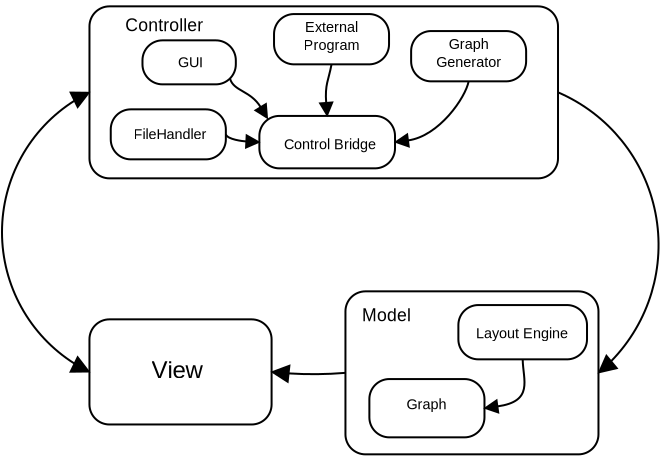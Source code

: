 <?xml version="1.0" encoding="UTF-8"?>
<dia:diagram xmlns:dia="http://www.lysator.liu.se/~alla/dia/"><dia:layer name="Background" visible="true"><dia:object type="Standard - Box" version="0" id="O0"><dia:attribute name="obj_pos"><dia:point val="4.769,1.512"/></dia:attribute><dia:attribute name="obj_bb"><dia:rectangle val="4.719,1.462;28.247,10.162"/></dia:attribute><dia:attribute name="elem_corner"><dia:point val="4.769,1.512"/></dia:attribute><dia:attribute name="elem_width"><dia:real val="23.427"/></dia:attribute><dia:attribute name="elem_height"><dia:real val="8.6"/></dia:attribute><dia:attribute name="show_background"><dia:boolean val="true"/></dia:attribute><dia:attribute name="corner_radius"><dia:real val="1"/></dia:attribute></dia:object><dia:object type="Standard - Text" version="0" id="O1"><dia:attribute name="obj_pos"><dia:point val="8.469,2.762"/></dia:attribute><dia:attribute name="obj_bb"><dia:rectangle val="6.719,1.912;10.219,3.312"/></dia:attribute><dia:attribute name="text"><dia:composite type="text"><dia:attribute name="string"><dia:string>#Controller#</dia:string></dia:attribute><dia:attribute name="font"><dia:font family="arial" style="0" name="Helvetica"/></dia:attribute><dia:attribute name="height"><dia:real val="1.1"/></dia:attribute><dia:attribute name="pos"><dia:point val="8.469,2.762"/></dia:attribute><dia:attribute name="color"><dia:color val="#000000"/></dia:attribute><dia:attribute name="alignment"><dia:enum val="1"/></dia:attribute></dia:composite></dia:attribute></dia:object><dia:object type="Standard - Box" version="0" id="O2"><dia:attribute name="obj_pos"><dia:point val="17.568,15.762"/></dia:attribute><dia:attribute name="obj_bb"><dia:rectangle val="17.518,15.712;30.269,23.962"/></dia:attribute><dia:attribute name="elem_corner"><dia:point val="17.568,15.762"/></dia:attribute><dia:attribute name="elem_width"><dia:real val="12.651"/></dia:attribute><dia:attribute name="elem_height"><dia:real val="8.15"/></dia:attribute><dia:attribute name="show_background"><dia:boolean val="true"/></dia:attribute><dia:attribute name="corner_radius"><dia:real val="1"/></dia:attribute></dia:object><dia:object type="Standard - Text" version="0" id="O3"><dia:attribute name="obj_pos"><dia:point val="19.619,17.262"/></dia:attribute><dia:attribute name="obj_bb"><dia:rectangle val="18.519,16.412;20.719,17.812"/></dia:attribute><dia:attribute name="text"><dia:composite type="text"><dia:attribute name="string"><dia:string>#Model#</dia:string></dia:attribute><dia:attribute name="font"><dia:font family="arial" style="0" name="Helvetica"/></dia:attribute><dia:attribute name="height"><dia:real val="1.1"/></dia:attribute><dia:attribute name="pos"><dia:point val="19.619,17.262"/></dia:attribute><dia:attribute name="color"><dia:color val="#000000"/></dia:attribute><dia:attribute name="alignment"><dia:enum val="1"/></dia:attribute></dia:composite></dia:attribute></dia:object><dia:object type="Standard - Box" version="0" id="O4"><dia:attribute name="obj_pos"><dia:point val="4.768,17.162"/></dia:attribute><dia:attribute name="obj_bb"><dia:rectangle val="4.718,17.112;13.925,22.47"/></dia:attribute><dia:attribute name="elem_corner"><dia:point val="4.768,17.162"/></dia:attribute><dia:attribute name="elem_width"><dia:real val="9.107"/></dia:attribute><dia:attribute name="elem_height"><dia:real val="5.257"/></dia:attribute><dia:attribute name="show_background"><dia:boolean val="true"/></dia:attribute><dia:attribute name="corner_radius"><dia:real val="1"/></dia:attribute></dia:object><dia:object type="Standard - Text" version="0" id="O5"><dia:attribute name="obj_pos"><dia:point val="9.147,20.112"/></dia:attribute><dia:attribute name="obj_bb"><dia:rectangle val="7.947,19.012;10.347,20.912"/></dia:attribute><dia:attribute name="text"><dia:composite type="text"><dia:attribute name="string"><dia:string>#View#</dia:string></dia:attribute><dia:attribute name="font"><dia:font family="arial" style="0" name="Helvetica"/></dia:attribute><dia:attribute name="height"><dia:real val="1.5"/></dia:attribute><dia:attribute name="pos"><dia:point val="9.147,20.112"/></dia:attribute><dia:attribute name="color"><dia:color val="#000000"/></dia:attribute><dia:attribute name="alignment"><dia:enum val="1"/></dia:attribute></dia:composite></dia:attribute></dia:object><dia:object type="Standard - Arc" version="0" id="O6"><dia:attribute name="obj_pos"><dia:point val="28.197,5.812"/></dia:attribute><dia:attribute name="obj_bb"><dia:rectangle val="28.14,5.756;33.273,20.001"/></dia:attribute><dia:attribute name="conn_endpoints"><dia:point val="28.197,5.812"/><dia:point val="30.219,19.837"/></dia:attribute><dia:attribute name="curve_distance"><dia:real val="-3.971"/></dia:attribute><dia:attribute name="end_arrow"><dia:enum val="3"/></dia:attribute><dia:attribute name="end_arrow_length"><dia:real val="0.8"/></dia:attribute><dia:attribute name="end_arrow_width"><dia:real val="0.8"/></dia:attribute><dia:connections><dia:connection handle="0" to="O0" connection="4"/><dia:connection handle="1" to="O2" connection="4"/></dia:connections></dia:object><dia:object type="Standard - Arc" version="0" id="O7"><dia:attribute name="obj_pos"><dia:point val="4.769,5.812"/></dia:attribute><dia:attribute name="obj_bb"><dia:rectangle val="0.345,5.762;5.569,19.841"/></dia:attribute><dia:attribute name="conn_endpoints"><dia:point val="4.769,5.812"/><dia:point val="4.768,19.791"/></dia:attribute><dia:attribute name="curve_distance"><dia:real val="4.373"/></dia:attribute><dia:attribute name="start_arrow"><dia:enum val="3"/></dia:attribute><dia:attribute name="start_arrow_length"><dia:real val="0.8"/></dia:attribute><dia:attribute name="start_arrow_width"><dia:real val="0.8"/></dia:attribute><dia:attribute name="end_arrow"><dia:enum val="3"/></dia:attribute><dia:attribute name="end_arrow_length"><dia:real val="0.8"/></dia:attribute><dia:attribute name="end_arrow_width"><dia:real val="0.8"/></dia:attribute><dia:connections><dia:connection handle="0" to="O0" connection="3"/><dia:connection handle="1" to="O4" connection="3"/></dia:connections></dia:object><dia:object type="Standard - Arc" version="0" id="O8"><dia:attribute name="obj_pos"><dia:point val="17.568,19.837"/></dia:attribute><dia:attribute name="obj_bb"><dia:rectangle val="13.815,18.99;17.619,19.954"/></dia:attribute><dia:attribute name="conn_endpoints"><dia:point val="17.568,19.837"/><dia:point val="13.875,19.791"/></dia:attribute><dia:attribute name="curve_distance"><dia:real val="-0.088"/></dia:attribute><dia:attribute name="end_arrow"><dia:enum val="3"/></dia:attribute><dia:attribute name="end_arrow_length"><dia:real val="0.8"/></dia:attribute><dia:attribute name="end_arrow_width"><dia:real val="0.8"/></dia:attribute><dia:connections><dia:connection handle="0" to="O2" connection="3"/><dia:connection handle="1" to="O4" connection="4"/></dia:connections></dia:object><dia:object type="Standard - Box" version="0" id="O9"><dia:attribute name="obj_pos"><dia:point val="18.764,20.147"/></dia:attribute><dia:attribute name="obj_bb"><dia:rectangle val="18.714,20.097;24.569,23.112"/></dia:attribute><dia:attribute name="elem_corner"><dia:point val="18.764,20.147"/></dia:attribute><dia:attribute name="elem_width"><dia:real val="5.755"/></dia:attribute><dia:attribute name="elem_height"><dia:real val="2.915"/></dia:attribute><dia:attribute name="show_background"><dia:boolean val="true"/></dia:attribute><dia:attribute name="corner_radius"><dia:real val="1"/></dia:attribute></dia:object><dia:object type="Standard - Box" version="0" id="O10"><dia:attribute name="obj_pos"><dia:point val="23.214,16.447"/></dia:attribute><dia:attribute name="obj_bb"><dia:rectangle val="23.164,16.397;29.697,19.212"/></dia:attribute><dia:attribute name="elem_corner"><dia:point val="23.214,16.447"/></dia:attribute><dia:attribute name="elem_width"><dia:real val="6.432"/></dia:attribute><dia:attribute name="elem_height"><dia:real val="2.715"/></dia:attribute><dia:attribute name="show_background"><dia:boolean val="true"/></dia:attribute><dia:attribute name="corner_radius"><dia:real val="1"/></dia:attribute></dia:object><dia:object type="Standard - Text" version="0" id="O11"><dia:attribute name="obj_pos"><dia:point val="26.397,18.112"/></dia:attribute><dia:attribute name="obj_bb"><dia:rectangle val="24.322,17.412;28.472,18.562"/></dia:attribute><dia:attribute name="text"><dia:composite type="text"><dia:attribute name="string"><dia:string>#Layout Engine#</dia:string></dia:attribute><dia:attribute name="font"><dia:font family="arial" style="0" name="Helvetica"/></dia:attribute><dia:attribute name="height"><dia:real val="0.9"/></dia:attribute><dia:attribute name="pos"><dia:point val="26.397,18.112"/></dia:attribute><dia:attribute name="color"><dia:color val="#000000"/></dia:attribute><dia:attribute name="alignment"><dia:enum val="1"/></dia:attribute></dia:composite></dia:attribute></dia:object><dia:object type="Standard - Text" version="0" id="O12"><dia:attribute name="obj_pos"><dia:point val="21.619,21.662"/></dia:attribute><dia:attribute name="obj_bb"><dia:rectangle val="20.744,20.962;22.494,22.112"/></dia:attribute><dia:attribute name="text"><dia:composite type="text"><dia:attribute name="string"><dia:string>#Graph#</dia:string></dia:attribute><dia:attribute name="font"><dia:font family="arial" style="0" name="Helvetica"/></dia:attribute><dia:attribute name="height"><dia:real val="0.9"/></dia:attribute><dia:attribute name="pos"><dia:point val="21.619,21.662"/></dia:attribute><dia:attribute name="color"><dia:color val="#000000"/></dia:attribute><dia:attribute name="alignment"><dia:enum val="1"/></dia:attribute></dia:composite></dia:attribute></dia:object><dia:object type="Standard - Box" version="0" id="O13"><dia:attribute name="obj_pos"><dia:point val="13.264,6.99"/></dia:attribute><dia:attribute name="obj_bb"><dia:rectangle val="13.214,6.94;20.097,9.662"/></dia:attribute><dia:attribute name="elem_corner"><dia:point val="13.264,6.99"/></dia:attribute><dia:attribute name="elem_width"><dia:real val="6.782"/></dia:attribute><dia:attribute name="elem_height"><dia:real val="2.622"/></dia:attribute><dia:attribute name="show_background"><dia:boolean val="true"/></dia:attribute><dia:attribute name="corner_radius"><dia:real val="1"/></dia:attribute></dia:object><dia:object type="Standard - Box" version="0" id="O14"><dia:attribute name="obj_pos"><dia:point val="13.997,1.897"/></dia:attribute><dia:attribute name="obj_bb"><dia:rectangle val="13.947,1.847;19.797,4.462"/></dia:attribute><dia:attribute name="elem_corner"><dia:point val="13.997,1.897"/></dia:attribute><dia:attribute name="elem_width"><dia:real val="5.75"/></dia:attribute><dia:attribute name="elem_height"><dia:real val="2.515"/></dia:attribute><dia:attribute name="show_background"><dia:boolean val="true"/></dia:attribute><dia:attribute name="corner_radius"><dia:real val="1"/></dia:attribute></dia:object><dia:object type="Standard - Text" version="0" id="O15"><dia:attribute name="obj_pos"><dia:point val="16.872,1.897"/></dia:attribute><dia:attribute name="obj_bb"><dia:rectangle val="15.647,1.197;18.097,4.147"/></dia:attribute><dia:attribute name="text"><dia:composite type="text"><dia:attribute name="string"><dia:string>#
External
Program#</dia:string></dia:attribute><dia:attribute name="font"><dia:font family="arial" style="0" name="Helvetica"/></dia:attribute><dia:attribute name="height"><dia:real val="0.9"/></dia:attribute><dia:attribute name="pos"><dia:point val="16.872,1.897"/></dia:attribute><dia:attribute name="color"><dia:color val="#000000"/></dia:attribute><dia:attribute name="alignment"><dia:enum val="1"/></dia:attribute></dia:composite></dia:attribute><dia:connections><dia:connection handle="0" to="O14" connection="1"/></dia:connections></dia:object><dia:object type="Standard - Text" version="0" id="O16"><dia:attribute name="obj_pos"><dia:point val="16.797,8.662"/></dia:attribute><dia:attribute name="obj_bb"><dia:rectangle val="14.747,7.962;18.847,9.112"/></dia:attribute><dia:attribute name="text"><dia:composite type="text"><dia:attribute name="string"><dia:string>#Control Bridge#</dia:string></dia:attribute><dia:attribute name="font"><dia:font family="arial" style="0" name="Helvetica"/></dia:attribute><dia:attribute name="height"><dia:real val="0.9"/></dia:attribute><dia:attribute name="pos"><dia:point val="16.797,8.662"/></dia:attribute><dia:attribute name="color"><dia:color val="#000000"/></dia:attribute><dia:attribute name="alignment"><dia:enum val="1"/></dia:attribute></dia:composite></dia:attribute></dia:object><dia:object type="Standard - Box" version="0" id="O17"><dia:attribute name="obj_pos"><dia:point val="5.833,6.662"/></dia:attribute><dia:attribute name="obj_bb"><dia:rectangle val="5.783,6.612;11.638,9.212"/></dia:attribute><dia:attribute name="elem_corner"><dia:point val="5.833,6.662"/></dia:attribute><dia:attribute name="elem_width"><dia:real val="5.755"/></dia:attribute><dia:attribute name="elem_height"><dia:real val="2.5"/></dia:attribute><dia:attribute name="show_background"><dia:boolean val="true"/></dia:attribute><dia:attribute name="corner_radius"><dia:real val="1"/></dia:attribute></dia:object><dia:object type="Standard - Text" version="0" id="O18"><dia:attribute name="obj_pos"><dia:point val="8.797,8.162"/></dia:attribute><dia:attribute name="obj_bb"><dia:rectangle val="7.172,7.462;10.422,8.612"/></dia:attribute><dia:attribute name="text"><dia:composite type="text"><dia:attribute name="string"><dia:string>#FileHandler#</dia:string></dia:attribute><dia:attribute name="font"><dia:font family="arial" style="0" name="Helvetica"/></dia:attribute><dia:attribute name="height"><dia:real val="0.9"/></dia:attribute><dia:attribute name="pos"><dia:point val="8.797,8.162"/></dia:attribute><dia:attribute name="color"><dia:color val="#000000"/></dia:attribute><dia:attribute name="alignment"><dia:enum val="1"/></dia:attribute></dia:composite></dia:attribute></dia:object><dia:object type="Standard - Box" version="0" id="O19"><dia:attribute name="obj_pos"><dia:point val="7.419,3.212"/></dia:attribute><dia:attribute name="obj_bb"><dia:rectangle val="7.369,3.162;12.138,5.462"/></dia:attribute><dia:attribute name="elem_corner"><dia:point val="7.419,3.212"/></dia:attribute><dia:attribute name="elem_width"><dia:real val="4.668"/></dia:attribute><dia:attribute name="elem_height"><dia:real val="2.2"/></dia:attribute><dia:attribute name="show_background"><dia:boolean val="true"/></dia:attribute><dia:attribute name="corner_radius"><dia:real val="1"/></dia:attribute></dia:object><dia:object type="Standard - Text" version="0" id="O20"><dia:attribute name="obj_pos"><dia:point val="9.819,4.562"/></dia:attribute><dia:attribute name="obj_bb"><dia:rectangle val="9.244,3.862;10.394,5.012"/></dia:attribute><dia:attribute name="text"><dia:composite type="text"><dia:attribute name="string"><dia:string>#GUI#</dia:string></dia:attribute><dia:attribute name="font"><dia:font family="arial" style="0" name="Helvetica"/></dia:attribute><dia:attribute name="height"><dia:real val="0.9"/></dia:attribute><dia:attribute name="pos"><dia:point val="9.819,4.562"/></dia:attribute><dia:attribute name="color"><dia:color val="#000000"/></dia:attribute><dia:attribute name="alignment"><dia:enum val="1"/></dia:attribute></dia:composite></dia:attribute></dia:object><dia:object type="Standard - BezierLine" version="0" id="O21"><dia:attribute name="obj_pos"><dia:point val="16.872,4.412"/></dia:attribute><dia:attribute name="obj_bb"><dia:rectangle val="16.053,4.354;17.258,7.086"/></dia:attribute><dia:attribute name="bez_points"><dia:point val="16.872,4.412"/><dia:point val="16.724,5.212"/><dia:point val="16.533,5.405"/><dia:point val="16.655,6.99"/></dia:attribute><dia:attribute name="corner_types"><dia:enum val="0"/><dia:enum val="0"/></dia:attribute><dia:attribute name="end_arrow"><dia:enum val="3"/></dia:attribute><dia:attribute name="end_arrow_length"><dia:real val="0.6"/></dia:attribute><dia:attribute name="end_arrow_width"><dia:real val="0.6"/></dia:attribute><dia:connections><dia:connection handle="0" to="O14" connection="6"/><dia:connection handle="3" to="O13" connection="1"/></dia:connections></dia:object><dia:object type="Standard - BezierLine" version="0" id="O22"><dia:attribute name="obj_pos"><dia:point val="11.588,7.912"/></dia:attribute><dia:attribute name="obj_bb"><dia:rectangle val="11.525,7.7;13.345,8.903"/></dia:attribute><dia:attribute name="bez_points"><dia:point val="11.588,7.912"/><dia:point val="11.669,8.17"/><dia:point val="12.447,8.259"/><dia:point val="13.264,8.301"/></dia:attribute><dia:attribute name="corner_types"><dia:enum val="0"/><dia:enum val="0"/></dia:attribute><dia:attribute name="end_arrow"><dia:enum val="3"/></dia:attribute><dia:attribute name="end_arrow_length"><dia:real val="0.6"/></dia:attribute><dia:attribute name="end_arrow_width"><dia:real val="0.6"/></dia:attribute><dia:connections><dia:connection handle="0" to="O17" connection="4"/><dia:connection handle="3" to="O13" connection="3"/></dia:connections></dia:object><dia:object type="Standard - BezierLine" version="0" id="O23"><dia:attribute name="obj_pos"><dia:point val="11.795,5.119"/></dia:attribute><dia:attribute name="obj_bb"><dia:rectangle val="11.734,5.058;14.208,7.466"/></dia:attribute><dia:attribute name="bez_points"><dia:point val="11.795,5.119"/><dia:point val="11.969,5.762"/><dia:point val="12.819,5.712"/><dia:point val="13.669,7.112"/></dia:attribute><dia:attribute name="corner_types"><dia:enum val="0"/><dia:enum val="0"/></dia:attribute><dia:attribute name="end_arrow"><dia:enum val="3"/></dia:attribute><dia:attribute name="end_arrow_length"><dia:real val="0.6"/></dia:attribute><dia:attribute name="end_arrow_width"><dia:real val="0.6"/></dia:attribute><dia:connections><dia:connection handle="0" to="O19" connection="7"/></dia:connections></dia:object><dia:object type="Standard - BezierLine" version="0" id="O24"><dia:attribute name="obj_pos"><dia:point val="26.43,19.162"/></dia:attribute><dia:attribute name="obj_bb"><dia:rectangle val="24.388,19.112;26.543,22.206"/></dia:attribute><dia:attribute name="bez_points"><dia:point val="26.43,19.162"/><dia:point val="26.447,20.212"/><dia:point val="26.997,21.262"/><dia:point val="24.519,21.605"/></dia:attribute><dia:attribute name="corner_types"><dia:enum val="0"/><dia:enum val="0"/></dia:attribute><dia:attribute name="end_arrow"><dia:enum val="3"/></dia:attribute><dia:attribute name="end_arrow_length"><dia:real val="0.6"/></dia:attribute><dia:attribute name="end_arrow_width"><dia:real val="0.6"/></dia:attribute><dia:connections><dia:connection handle="0" to="O10" connection="6"/><dia:connection handle="3" to="O9" connection="4"/></dia:connections></dia:object><dia:object type="Standard - Box" version="0" id="O25"><dia:attribute name="obj_pos"><dia:point val="20.852,2.747"/></dia:attribute><dia:attribute name="obj_bb"><dia:rectangle val="20.802,2.697;26.651,5.312"/></dia:attribute><dia:attribute name="elem_corner"><dia:point val="20.852,2.747"/></dia:attribute><dia:attribute name="elem_width"><dia:real val="5.75"/></dia:attribute><dia:attribute name="elem_height"><dia:real val="2.515"/></dia:attribute><dia:attribute name="show_background"><dia:boolean val="true"/></dia:attribute><dia:attribute name="corner_radius"><dia:real val="1"/></dia:attribute></dia:object><dia:object type="Standard - BezierLine" version="0" id="O26"><dia:attribute name="obj_pos"><dia:point val="23.727,5.262"/></dia:attribute><dia:attribute name="obj_bb"><dia:rectangle val="19.919,5.204;23.785,8.903"/></dia:attribute><dia:attribute name="bez_points"><dia:point val="23.727,5.262"/><dia:point val="23.579,6.062"/><dia:point val="22.247,8.012"/><dia:point val="20.047,8.301"/></dia:attribute><dia:attribute name="corner_types"><dia:enum val="0"/><dia:enum val="0"/></dia:attribute><dia:attribute name="end_arrow"><dia:enum val="3"/></dia:attribute><dia:attribute name="end_arrow_length"><dia:real val="0.6"/></dia:attribute><dia:attribute name="end_arrow_width"><dia:real val="0.6"/></dia:attribute><dia:connections><dia:connection handle="0" to="O25" connection="6"/><dia:connection handle="3" to="O13" connection="4"/></dia:connections></dia:object><dia:object type="Standard - Text" version="0" id="O27"><dia:attribute name="obj_pos"><dia:point val="23.727,2.747"/></dia:attribute><dia:attribute name="obj_bb"><dia:rectangle val="22.302,2.047;25.151,4.997"/></dia:attribute><dia:attribute name="text"><dia:composite type="text"><dia:attribute name="string"><dia:string>#
Graph
Generator#</dia:string></dia:attribute><dia:attribute name="font"><dia:font family="arial" style="0" name="Helvetica"/></dia:attribute><dia:attribute name="height"><dia:real val="0.9"/></dia:attribute><dia:attribute name="pos"><dia:point val="23.727,2.747"/></dia:attribute><dia:attribute name="color"><dia:color val="#000000"/></dia:attribute><dia:attribute name="alignment"><dia:enum val="1"/></dia:attribute></dia:composite></dia:attribute><dia:connections><dia:connection handle="0" to="O25" connection="1"/></dia:connections></dia:object></dia:layer></dia:diagram>
